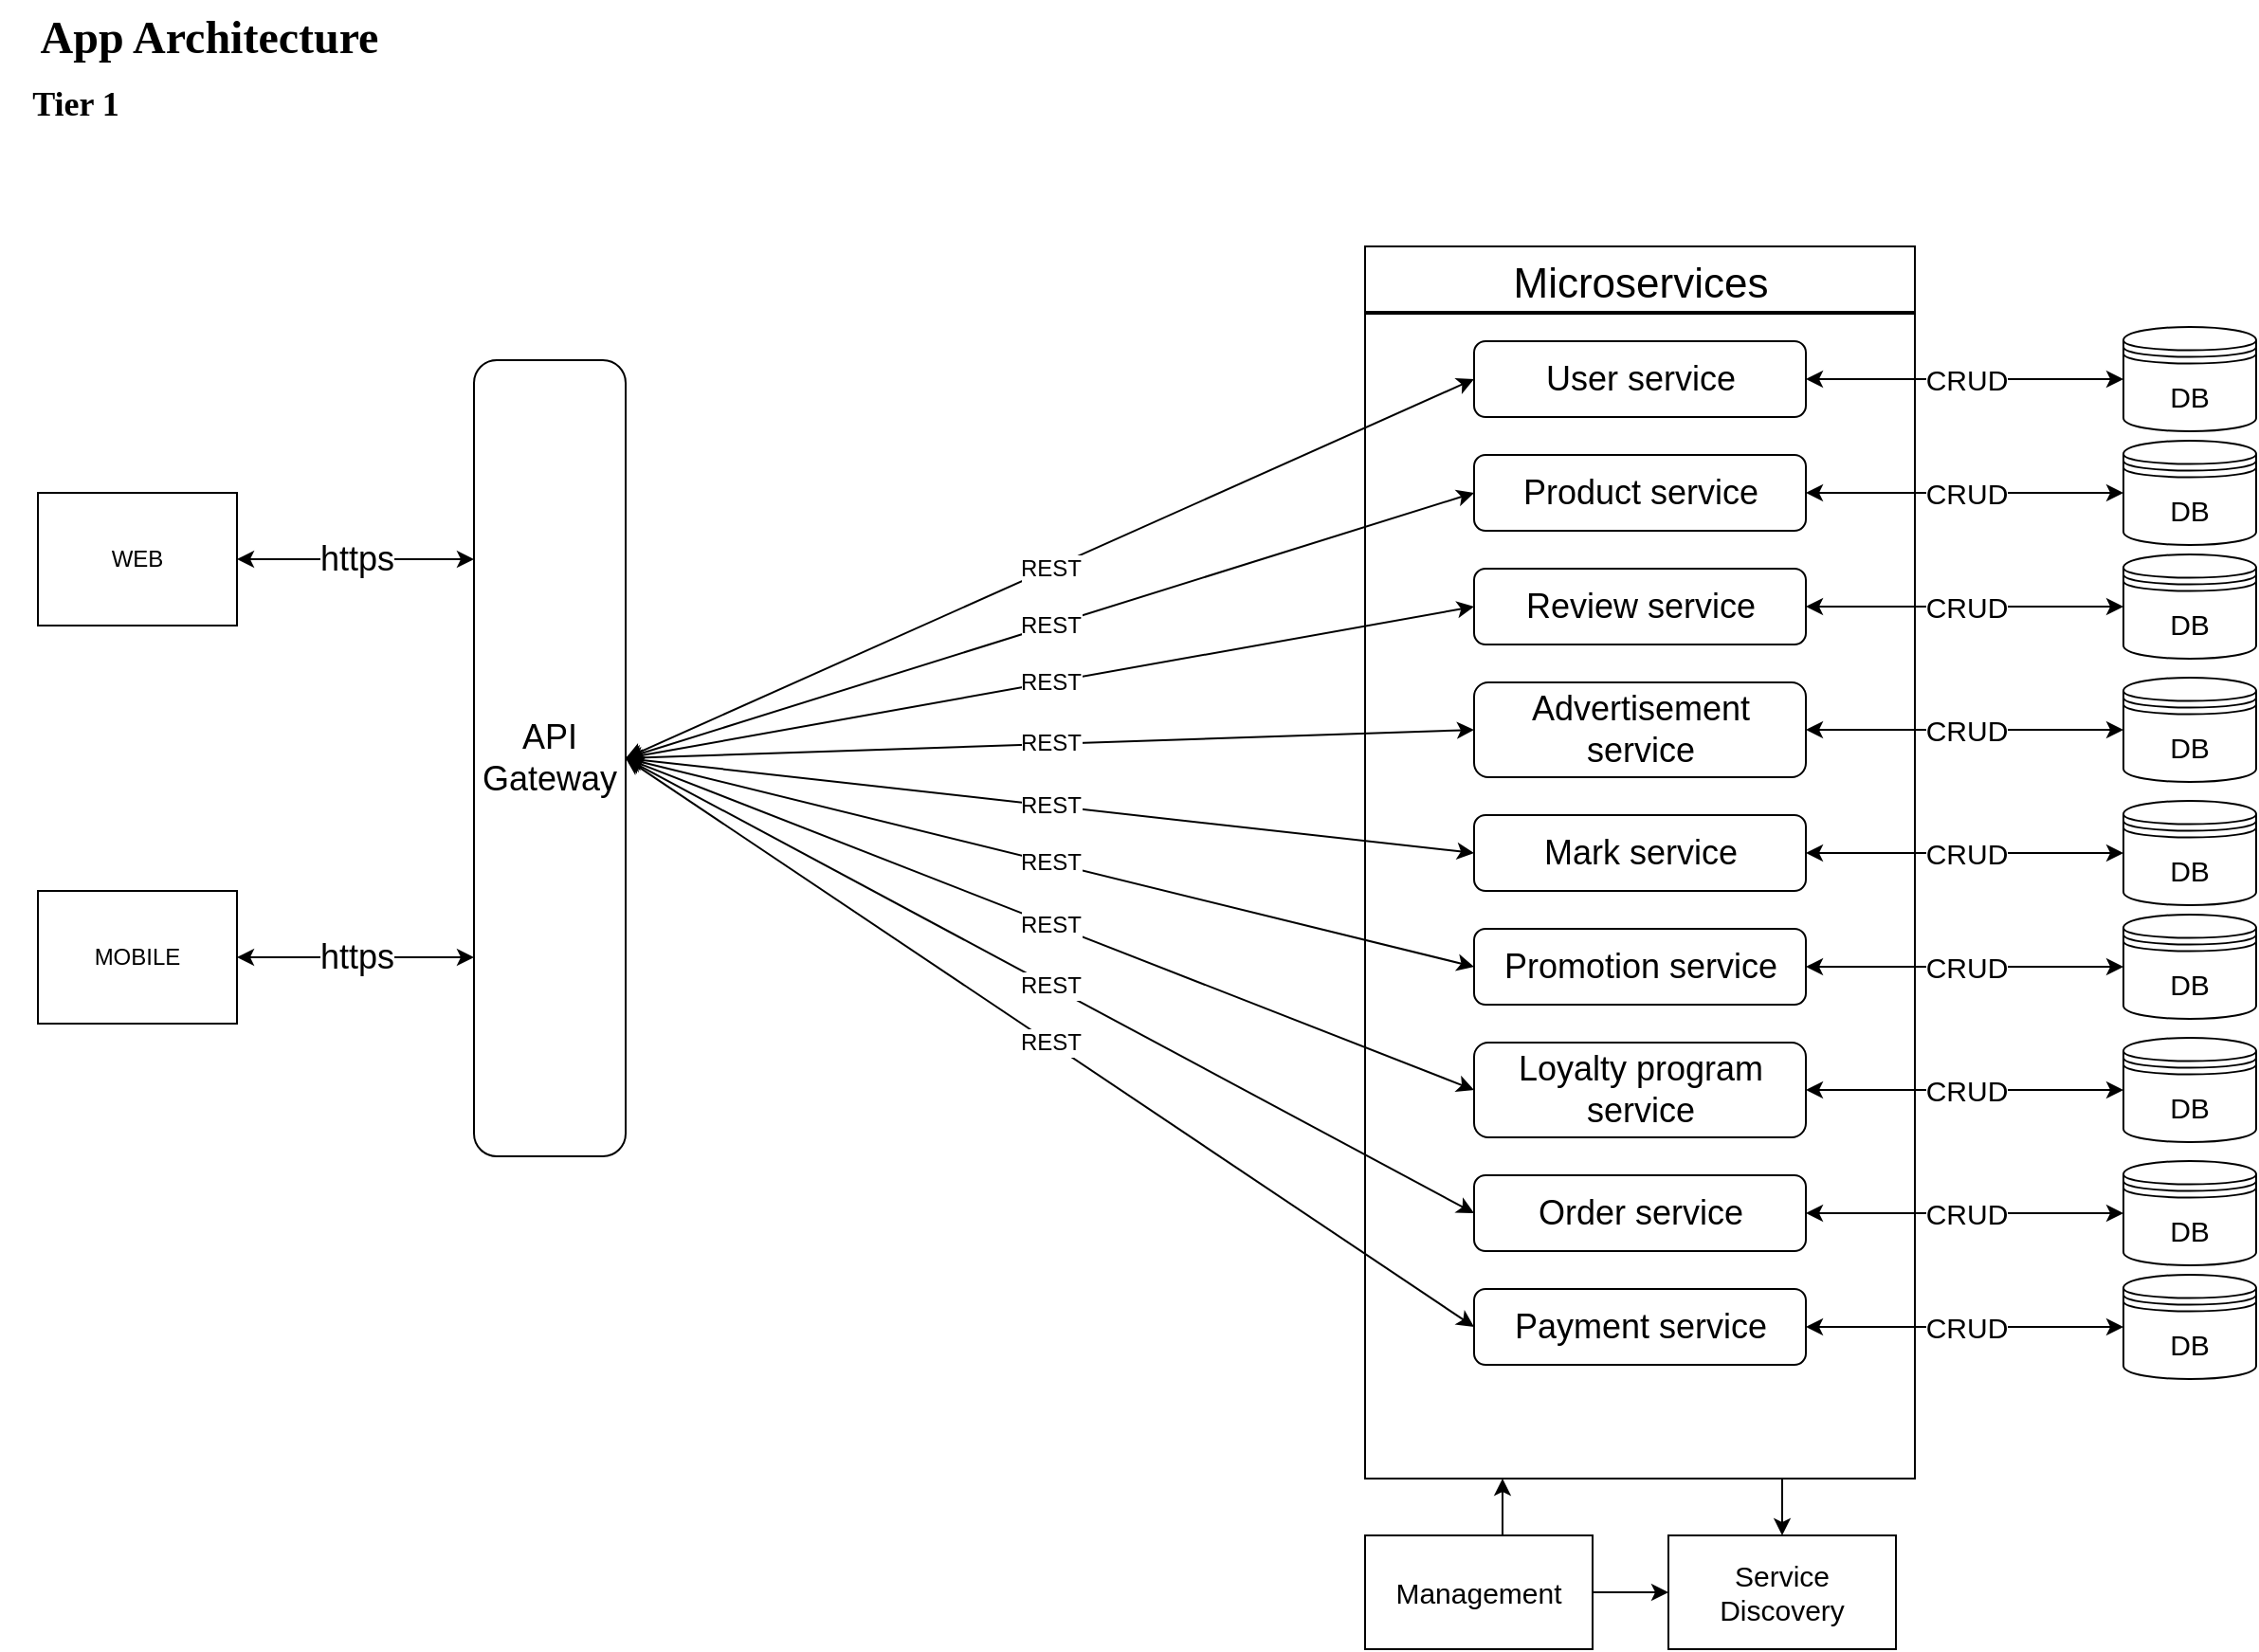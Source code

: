 <mxfile version="20.0.0" type="device"><diagram id="-zenrwY8bKHq8CytmOE4" name="Page-1"><mxGraphModel dx="1422" dy="737" grid="1" gridSize="10" guides="1" tooltips="1" connect="1" arrows="1" fold="1" page="1" pageScale="1" pageWidth="827" pageHeight="1169" math="0" shadow="0"><root><mxCell id="0"/><mxCell id="1" parent="0"/><mxCell id="sjMJpMcIu_CNjndKNzV4-4" value="WEB" style="rounded=0;whiteSpace=wrap;html=1;" vertex="1" parent="1"><mxGeometry x="20" y="260" width="105" height="70" as="geometry"/></mxCell><mxCell id="sjMJpMcIu_CNjndKNzV4-9" value="&lt;b style=&quot;line-height: 1;&quot;&gt;Tier 1&lt;/b&gt;" style="text;html=1;strokeColor=none;fillColor=none;align=center;verticalAlign=middle;whiteSpace=wrap;rounded=0;fontSize=18;fontFamily=Tahoma;" vertex="1" parent="1"><mxGeometry x="10" y="30" width="60" height="50" as="geometry"/></mxCell><mxCell id="sjMJpMcIu_CNjndKNzV4-11" value="API&lt;br&gt;Gateway" style="rounded=1;whiteSpace=wrap;html=1;fontSize=18;" vertex="1" parent="1"><mxGeometry x="250" y="190" width="80" height="420" as="geometry"/></mxCell><mxCell id="sjMJpMcIu_CNjndKNzV4-15" value="https" style="endArrow=classic;startArrow=classic;html=1;rounded=0;fontSize=18;exitX=1;exitY=0.5;exitDx=0;exitDy=0;entryX=0;entryY=0.25;entryDx=0;entryDy=0;" edge="1" parent="1" source="sjMJpMcIu_CNjndKNzV4-4" target="sjMJpMcIu_CNjndKNzV4-11"><mxGeometry width="50" height="50" relative="1" as="geometry"><mxPoint x="410" y="420" as="sourcePoint"/><mxPoint x="460" y="370" as="targetPoint"/></mxGeometry></mxCell><mxCell id="sjMJpMcIu_CNjndKNzV4-16" value="MOBILE" style="rounded=0;whiteSpace=wrap;html=1;" vertex="1" parent="1"><mxGeometry x="20" y="470" width="105" height="70" as="geometry"/></mxCell><mxCell id="sjMJpMcIu_CNjndKNzV4-18" value="https" style="endArrow=classic;startArrow=classic;html=1;rounded=0;fontSize=18;exitX=1;exitY=0.5;exitDx=0;exitDy=0;entryX=0;entryY=0.75;entryDx=0;entryDy=0;" edge="1" parent="1" source="sjMJpMcIu_CNjndKNzV4-16" target="sjMJpMcIu_CNjndKNzV4-11"><mxGeometry width="50" height="50" relative="1" as="geometry"><mxPoint x="120" y="524.5" as="sourcePoint"/><mxPoint x="245" y="524.5" as="targetPoint"/></mxGeometry></mxCell><mxCell id="sjMJpMcIu_CNjndKNzV4-65" style="edgeStyle=orthogonalEdgeStyle;rounded=0;orthogonalLoop=1;jettySize=auto;html=1;exitX=0.75;exitY=1;exitDx=0;exitDy=0;entryX=0.5;entryY=0;entryDx=0;entryDy=0;fontFamily=Helvetica;fontSize=12;" edge="1" parent="1" source="sjMJpMcIu_CNjndKNzV4-20" target="sjMJpMcIu_CNjndKNzV4-64"><mxGeometry relative="1" as="geometry"/></mxCell><mxCell id="sjMJpMcIu_CNjndKNzV4-20" value="" style="rounded=0;whiteSpace=wrap;html=1;fontSize=18;" vertex="1" parent="1"><mxGeometry x="720" y="130" width="290" height="650" as="geometry"/></mxCell><mxCell id="sjMJpMcIu_CNjndKNzV4-24" value="" style="line;strokeWidth=2;html=1;fontSize=18;" vertex="1" parent="1"><mxGeometry x="720" y="160" width="290" height="10" as="geometry"/></mxCell><mxCell id="sjMJpMcIu_CNjndKNzV4-27" value="App Architecture" style="text;strokeColor=none;fillColor=none;html=1;fontSize=24;fontStyle=1;verticalAlign=middle;align=center;fontFamily=Tahoma;" vertex="1" parent="1"><mxGeometry width="220" height="40" as="geometry"/></mxCell><mxCell id="sjMJpMcIu_CNjndKNzV4-28" value="Microservices" style="text;strokeColor=none;fillColor=none;html=1;fontSize=22;fontStyle=0;verticalAlign=top;align=center;fontFamily=Helvetica;" vertex="1" parent="1"><mxGeometry x="782.5" y="130" width="165" height="30" as="geometry"/></mxCell><mxCell id="sjMJpMcIu_CNjndKNzV4-44" value="REST" style="endArrow=classic;startArrow=classic;html=1;rounded=0;fontFamily=Helvetica;fontSize=12;exitX=1;exitY=0.5;exitDx=0;exitDy=0;entryX=0;entryY=0.5;entryDx=0;entryDy=0;" edge="1" parent="1" source="sjMJpMcIu_CNjndKNzV4-11" target="sjMJpMcIu_CNjndKNzV4-45"><mxGeometry width="50" height="50" relative="1" as="geometry"><mxPoint x="430" y="460" as="sourcePoint"/><mxPoint x="700" y="220" as="targetPoint"/></mxGeometry></mxCell><mxCell id="sjMJpMcIu_CNjndKNzV4-45" value="User service" style="rounded=1;whiteSpace=wrap;html=1;fontFamily=Helvetica;fontSize=18;" vertex="1" parent="1"><mxGeometry x="777.5" y="180" width="175" height="40" as="geometry"/></mxCell><mxCell id="sjMJpMcIu_CNjndKNzV4-46" value="Product service" style="rounded=1;whiteSpace=wrap;html=1;fontFamily=Helvetica;fontSize=18;" vertex="1" parent="1"><mxGeometry x="777.5" y="240" width="175" height="40" as="geometry"/></mxCell><mxCell id="sjMJpMcIu_CNjndKNzV4-47" value="REST" style="endArrow=classic;startArrow=classic;html=1;rounded=0;fontFamily=Helvetica;fontSize=12;exitX=1;exitY=0.5;exitDx=0;exitDy=0;entryX=0;entryY=0.5;entryDx=0;entryDy=0;" edge="1" parent="1" source="sjMJpMcIu_CNjndKNzV4-11" target="sjMJpMcIu_CNjndKNzV4-46"><mxGeometry width="50" height="50" relative="1" as="geometry"><mxPoint x="340" y="410" as="sourcePoint"/><mxPoint x="757.5" y="210" as="targetPoint"/></mxGeometry></mxCell><mxCell id="sjMJpMcIu_CNjndKNzV4-48" value="Review service" style="rounded=1;whiteSpace=wrap;html=1;fontFamily=Helvetica;fontSize=18;" vertex="1" parent="1"><mxGeometry x="777.5" y="300" width="175" height="40" as="geometry"/></mxCell><mxCell id="sjMJpMcIu_CNjndKNzV4-50" value="REST" style="endArrow=classic;startArrow=classic;html=1;rounded=0;fontFamily=Helvetica;fontSize=12;entryX=0;entryY=0.5;entryDx=0;entryDy=0;" edge="1" parent="1" target="sjMJpMcIu_CNjndKNzV4-48"><mxGeometry width="50" height="50" relative="1" as="geometry"><mxPoint x="330" y="400" as="sourcePoint"/><mxPoint x="757.5" y="270" as="targetPoint"/></mxGeometry></mxCell><mxCell id="sjMJpMcIu_CNjndKNzV4-51" value="Advertisement service" style="rounded=1;whiteSpace=wrap;html=1;fontFamily=Helvetica;fontSize=18;" vertex="1" parent="1"><mxGeometry x="777.5" y="360" width="175" height="50" as="geometry"/></mxCell><mxCell id="sjMJpMcIu_CNjndKNzV4-52" value="REST" style="endArrow=classic;startArrow=classic;html=1;rounded=0;fontFamily=Helvetica;fontSize=12;entryX=0;entryY=0.5;entryDx=0;entryDy=0;" edge="1" parent="1" target="sjMJpMcIu_CNjndKNzV4-51"><mxGeometry width="50" height="50" relative="1" as="geometry"><mxPoint x="330" y="400" as="sourcePoint"/><mxPoint x="757.5" y="330" as="targetPoint"/></mxGeometry></mxCell><mxCell id="sjMJpMcIu_CNjndKNzV4-53" value="Mark service" style="rounded=1;whiteSpace=wrap;html=1;fontFamily=Helvetica;fontSize=18;" vertex="1" parent="1"><mxGeometry x="777.5" y="430" width="175" height="40" as="geometry"/></mxCell><mxCell id="sjMJpMcIu_CNjndKNzV4-54" value="REST" style="endArrow=classic;startArrow=classic;html=1;rounded=0;fontFamily=Helvetica;fontSize=12;entryX=0;entryY=0.5;entryDx=0;entryDy=0;exitX=1;exitY=0.5;exitDx=0;exitDy=0;" edge="1" parent="1" source="sjMJpMcIu_CNjndKNzV4-11" target="sjMJpMcIu_CNjndKNzV4-53"><mxGeometry width="50" height="50" relative="1" as="geometry"><mxPoint x="340" y="410" as="sourcePoint"/><mxPoint x="757.5" y="395" as="targetPoint"/></mxGeometry></mxCell><mxCell id="sjMJpMcIu_CNjndKNzV4-56" value="Promotion service" style="rounded=1;whiteSpace=wrap;html=1;fontFamily=Helvetica;fontSize=18;" vertex="1" parent="1"><mxGeometry x="777.5" y="490" width="175" height="40" as="geometry"/></mxCell><mxCell id="sjMJpMcIu_CNjndKNzV4-57" value="REST" style="endArrow=classic;startArrow=classic;html=1;rounded=0;fontFamily=Helvetica;fontSize=12;entryX=0;entryY=0.5;entryDx=0;entryDy=0;exitX=1;exitY=0.5;exitDx=0;exitDy=0;" edge="1" parent="1" source="sjMJpMcIu_CNjndKNzV4-11" target="sjMJpMcIu_CNjndKNzV4-56"><mxGeometry width="50" height="50" relative="1" as="geometry"><mxPoint x="340" y="410" as="sourcePoint"/><mxPoint x="757.5" y="460" as="targetPoint"/></mxGeometry></mxCell><mxCell id="sjMJpMcIu_CNjndKNzV4-58" value="Loyalty program service" style="rounded=1;whiteSpace=wrap;html=1;fontFamily=Helvetica;fontSize=18;" vertex="1" parent="1"><mxGeometry x="777.5" y="550" width="175" height="50" as="geometry"/></mxCell><mxCell id="sjMJpMcIu_CNjndKNzV4-59" value="REST" style="endArrow=classic;startArrow=classic;html=1;rounded=0;fontFamily=Helvetica;fontSize=12;entryX=0;entryY=0.5;entryDx=0;entryDy=0;exitX=1;exitY=0.5;exitDx=0;exitDy=0;" edge="1" parent="1" source="sjMJpMcIu_CNjndKNzV4-11" target="sjMJpMcIu_CNjndKNzV4-58"><mxGeometry width="50" height="50" relative="1" as="geometry"><mxPoint x="340" y="410" as="sourcePoint"/><mxPoint x="757.5" y="520" as="targetPoint"/></mxGeometry></mxCell><mxCell id="sjMJpMcIu_CNjndKNzV4-60" value="Order service" style="rounded=1;whiteSpace=wrap;html=1;fontFamily=Helvetica;fontSize=18;" vertex="1" parent="1"><mxGeometry x="777.5" y="620" width="175" height="40" as="geometry"/></mxCell><mxCell id="sjMJpMcIu_CNjndKNzV4-61" value="REST" style="endArrow=classic;startArrow=classic;html=1;rounded=0;fontFamily=Helvetica;fontSize=12;entryX=0;entryY=0.5;entryDx=0;entryDy=0;exitX=1;exitY=0.5;exitDx=0;exitDy=0;" edge="1" parent="1" source="sjMJpMcIu_CNjndKNzV4-11" target="sjMJpMcIu_CNjndKNzV4-60"><mxGeometry width="50" height="50" relative="1" as="geometry"><mxPoint x="340" y="410" as="sourcePoint"/><mxPoint x="757.5" y="585" as="targetPoint"/></mxGeometry></mxCell><mxCell id="sjMJpMcIu_CNjndKNzV4-62" value="Payment service" style="rounded=1;whiteSpace=wrap;html=1;fontFamily=Helvetica;fontSize=18;" vertex="1" parent="1"><mxGeometry x="777.5" y="680" width="175" height="40" as="geometry"/></mxCell><mxCell id="sjMJpMcIu_CNjndKNzV4-63" value="REST" style="endArrow=classic;startArrow=classic;html=1;rounded=0;fontFamily=Helvetica;fontSize=12;entryX=0;entryY=0.5;entryDx=0;entryDy=0;exitX=1;exitY=0.5;exitDx=0;exitDy=0;" edge="1" parent="1" source="sjMJpMcIu_CNjndKNzV4-11" target="sjMJpMcIu_CNjndKNzV4-62"><mxGeometry width="50" height="50" relative="1" as="geometry"><mxPoint x="340" y="410" as="sourcePoint"/><mxPoint x="757.5" y="650" as="targetPoint"/></mxGeometry></mxCell><mxCell id="sjMJpMcIu_CNjndKNzV4-64" value="Service Discovery" style="rounded=0;whiteSpace=wrap;html=1;fontFamily=Helvetica;fontSize=15;" vertex="1" parent="1"><mxGeometry x="880" y="810" width="120" height="60" as="geometry"/></mxCell><mxCell id="sjMJpMcIu_CNjndKNzV4-68" style="edgeStyle=orthogonalEdgeStyle;rounded=0;orthogonalLoop=1;jettySize=auto;html=1;exitX=1;exitY=0.5;exitDx=0;exitDy=0;entryX=0;entryY=0.5;entryDx=0;entryDy=0;fontFamily=Helvetica;fontSize=15;" edge="1" parent="1" source="sjMJpMcIu_CNjndKNzV4-66" target="sjMJpMcIu_CNjndKNzV4-64"><mxGeometry relative="1" as="geometry"/></mxCell><mxCell id="sjMJpMcIu_CNjndKNzV4-97" style="edgeStyle=orthogonalEdgeStyle;rounded=0;orthogonalLoop=1;jettySize=auto;html=1;exitX=0.5;exitY=0;exitDx=0;exitDy=0;entryX=0.25;entryY=1;entryDx=0;entryDy=0;fontFamily=Helvetica;fontSize=15;" edge="1" parent="1" source="sjMJpMcIu_CNjndKNzV4-66" target="sjMJpMcIu_CNjndKNzV4-20"><mxGeometry relative="1" as="geometry"/></mxCell><mxCell id="sjMJpMcIu_CNjndKNzV4-66" value="Management" style="rounded=0;whiteSpace=wrap;html=1;fontFamily=Helvetica;fontSize=15;" vertex="1" parent="1"><mxGeometry x="720" y="810" width="120" height="60" as="geometry"/></mxCell><mxCell id="sjMJpMcIu_CNjndKNzV4-70" value="DB" style="shape=datastore;whiteSpace=wrap;html=1;fontFamily=Helvetica;fontSize=15;" vertex="1" parent="1"><mxGeometry x="1120" y="172.5" width="70" height="55" as="geometry"/></mxCell><mxCell id="sjMJpMcIu_CNjndKNzV4-76" value="CRUD" style="endArrow=classic;startArrow=classic;html=1;rounded=0;fontFamily=Helvetica;fontSize=15;exitX=1;exitY=0.5;exitDx=0;exitDy=0;entryX=0;entryY=0.5;entryDx=0;entryDy=0;" edge="1" parent="1" source="sjMJpMcIu_CNjndKNzV4-45" target="sjMJpMcIu_CNjndKNzV4-70"><mxGeometry width="50" height="50" relative="1" as="geometry"><mxPoint x="820" y="510" as="sourcePoint"/><mxPoint x="870" y="460" as="targetPoint"/></mxGeometry></mxCell><mxCell id="sjMJpMcIu_CNjndKNzV4-77" value="DB" style="shape=datastore;whiteSpace=wrap;html=1;fontFamily=Helvetica;fontSize=15;" vertex="1" parent="1"><mxGeometry x="1120" y="232.5" width="70" height="55" as="geometry"/></mxCell><mxCell id="sjMJpMcIu_CNjndKNzV4-78" value="CRUD" style="endArrow=classic;startArrow=classic;html=1;rounded=0;fontFamily=Helvetica;fontSize=15;exitX=1;exitY=0.5;exitDx=0;exitDy=0;entryX=0;entryY=0.5;entryDx=0;entryDy=0;" edge="1" parent="1" source="sjMJpMcIu_CNjndKNzV4-46" target="sjMJpMcIu_CNjndKNzV4-77"><mxGeometry width="50" height="50" relative="1" as="geometry"><mxPoint x="962.5" y="210" as="sourcePoint"/><mxPoint x="1130" y="210" as="targetPoint"/></mxGeometry></mxCell><mxCell id="sjMJpMcIu_CNjndKNzV4-79" value="DB" style="shape=datastore;whiteSpace=wrap;html=1;fontFamily=Helvetica;fontSize=15;" vertex="1" parent="1"><mxGeometry x="1120" y="292.5" width="70" height="55" as="geometry"/></mxCell><mxCell id="sjMJpMcIu_CNjndKNzV4-80" value="CRUD" style="endArrow=classic;startArrow=classic;html=1;rounded=0;fontFamily=Helvetica;fontSize=15;exitX=1;exitY=0.5;exitDx=0;exitDy=0;entryX=0;entryY=0.5;entryDx=0;entryDy=0;" edge="1" parent="1" source="sjMJpMcIu_CNjndKNzV4-48" target="sjMJpMcIu_CNjndKNzV4-79"><mxGeometry width="50" height="50" relative="1" as="geometry"><mxPoint x="962.5" y="270" as="sourcePoint"/><mxPoint x="1130" y="270" as="targetPoint"/></mxGeometry></mxCell><mxCell id="sjMJpMcIu_CNjndKNzV4-81" value="DB" style="shape=datastore;whiteSpace=wrap;html=1;fontFamily=Helvetica;fontSize=15;" vertex="1" parent="1"><mxGeometry x="1120" y="357.5" width="70" height="55" as="geometry"/></mxCell><mxCell id="sjMJpMcIu_CNjndKNzV4-82" value="CRUD" style="endArrow=classic;startArrow=classic;html=1;rounded=0;fontFamily=Helvetica;fontSize=15;exitX=1;exitY=0.5;exitDx=0;exitDy=0;entryX=0;entryY=0.5;entryDx=0;entryDy=0;" edge="1" parent="1" source="sjMJpMcIu_CNjndKNzV4-51" target="sjMJpMcIu_CNjndKNzV4-81"><mxGeometry width="50" height="50" relative="1" as="geometry"><mxPoint x="962.5" y="330" as="sourcePoint"/><mxPoint x="1130" y="330" as="targetPoint"/></mxGeometry></mxCell><mxCell id="sjMJpMcIu_CNjndKNzV4-83" value="DB" style="shape=datastore;whiteSpace=wrap;html=1;fontFamily=Helvetica;fontSize=15;" vertex="1" parent="1"><mxGeometry x="1120" y="422.5" width="70" height="55" as="geometry"/></mxCell><mxCell id="sjMJpMcIu_CNjndKNzV4-84" value="DB" style="shape=datastore;whiteSpace=wrap;html=1;fontFamily=Helvetica;fontSize=15;" vertex="1" parent="1"><mxGeometry x="1120" y="482.5" width="70" height="55" as="geometry"/></mxCell><mxCell id="sjMJpMcIu_CNjndKNzV4-88" value="DB" style="shape=datastore;whiteSpace=wrap;html=1;fontFamily=Helvetica;fontSize=15;" vertex="1" parent="1"><mxGeometry x="1120" y="547.5" width="70" height="55" as="geometry"/></mxCell><mxCell id="sjMJpMcIu_CNjndKNzV4-89" value="DB" style="shape=datastore;whiteSpace=wrap;html=1;fontFamily=Helvetica;fontSize=15;" vertex="1" parent="1"><mxGeometry x="1120" y="612.5" width="70" height="55" as="geometry"/></mxCell><mxCell id="sjMJpMcIu_CNjndKNzV4-90" value="DB" style="shape=datastore;whiteSpace=wrap;html=1;fontFamily=Helvetica;fontSize=15;" vertex="1" parent="1"><mxGeometry x="1120" y="672.5" width="70" height="55" as="geometry"/></mxCell><mxCell id="sjMJpMcIu_CNjndKNzV4-91" value="CRUD" style="endArrow=classic;startArrow=classic;html=1;rounded=0;fontFamily=Helvetica;fontSize=15;exitX=1;exitY=0.5;exitDx=0;exitDy=0;entryX=0;entryY=0.5;entryDx=0;entryDy=0;" edge="1" parent="1" source="sjMJpMcIu_CNjndKNzV4-53" target="sjMJpMcIu_CNjndKNzV4-83"><mxGeometry width="50" height="50" relative="1" as="geometry"><mxPoint x="962.5" y="395" as="sourcePoint"/><mxPoint x="1130" y="395" as="targetPoint"/></mxGeometry></mxCell><mxCell id="sjMJpMcIu_CNjndKNzV4-92" value="CRUD" style="endArrow=classic;startArrow=classic;html=1;rounded=0;fontFamily=Helvetica;fontSize=15;exitX=1;exitY=0.5;exitDx=0;exitDy=0;entryX=0;entryY=0.5;entryDx=0;entryDy=0;" edge="1" parent="1" source="sjMJpMcIu_CNjndKNzV4-56" target="sjMJpMcIu_CNjndKNzV4-84"><mxGeometry width="50" height="50" relative="1" as="geometry"><mxPoint x="972.5" y="405" as="sourcePoint"/><mxPoint x="1140" y="405" as="targetPoint"/></mxGeometry></mxCell><mxCell id="sjMJpMcIu_CNjndKNzV4-93" value="CRUD" style="endArrow=classic;startArrow=classic;html=1;rounded=0;fontFamily=Helvetica;fontSize=15;exitX=1;exitY=0.5;exitDx=0;exitDy=0;entryX=0;entryY=0.5;entryDx=0;entryDy=0;" edge="1" parent="1" source="sjMJpMcIu_CNjndKNzV4-58" target="sjMJpMcIu_CNjndKNzV4-88"><mxGeometry width="50" height="50" relative="1" as="geometry"><mxPoint x="982.5" y="415" as="sourcePoint"/><mxPoint x="1150" y="415" as="targetPoint"/></mxGeometry></mxCell><mxCell id="sjMJpMcIu_CNjndKNzV4-94" value="CRUD" style="endArrow=classic;startArrow=classic;html=1;rounded=0;fontFamily=Helvetica;fontSize=15;exitX=1;exitY=0.5;exitDx=0;exitDy=0;entryX=0;entryY=0.5;entryDx=0;entryDy=0;" edge="1" parent="1" source="sjMJpMcIu_CNjndKNzV4-60" target="sjMJpMcIu_CNjndKNzV4-89"><mxGeometry width="50" height="50" relative="1" as="geometry"><mxPoint x="992.5" y="425" as="sourcePoint"/><mxPoint x="1160" y="425" as="targetPoint"/></mxGeometry></mxCell><mxCell id="sjMJpMcIu_CNjndKNzV4-95" value="CRUD" style="endArrow=classic;startArrow=classic;html=1;rounded=0;fontFamily=Helvetica;fontSize=15;exitX=1;exitY=0.5;exitDx=0;exitDy=0;entryX=0;entryY=0.5;entryDx=0;entryDy=0;" edge="1" parent="1" source="sjMJpMcIu_CNjndKNzV4-62" target="sjMJpMcIu_CNjndKNzV4-90"><mxGeometry width="50" height="50" relative="1" as="geometry"><mxPoint x="1002.5" y="435" as="sourcePoint"/><mxPoint x="1170" y="435" as="targetPoint"/></mxGeometry></mxCell></root></mxGraphModel></diagram></mxfile>